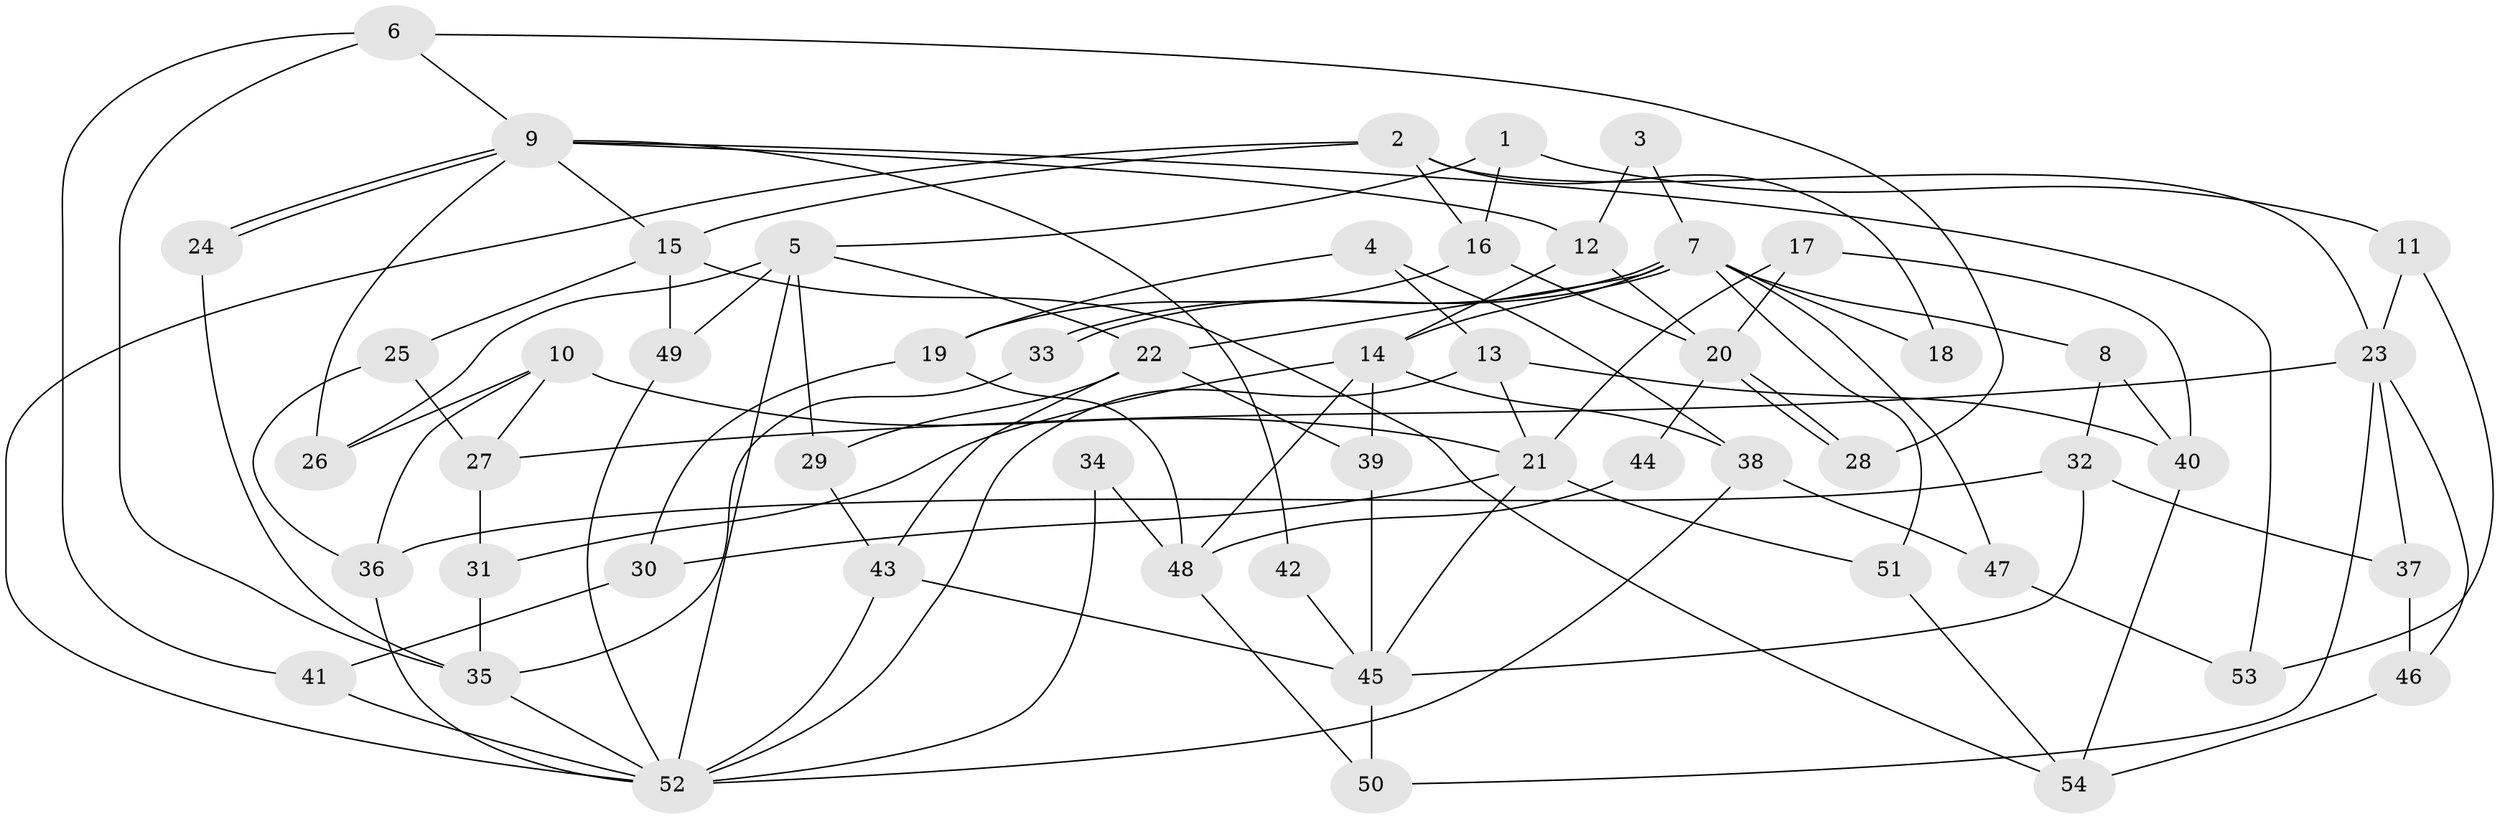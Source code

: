 // coarse degree distribution, {2: 0.18421052631578946, 8: 0.07894736842105263, 4: 0.23684210526315788, 7: 0.02631578947368421, 6: 0.07894736842105263, 5: 0.23684210526315788, 3: 0.13157894736842105, 9: 0.02631578947368421}
// Generated by graph-tools (version 1.1) at 2025/37/03/04/25 23:37:08]
// undirected, 54 vertices, 108 edges
graph export_dot {
  node [color=gray90,style=filled];
  1;
  2;
  3;
  4;
  5;
  6;
  7;
  8;
  9;
  10;
  11;
  12;
  13;
  14;
  15;
  16;
  17;
  18;
  19;
  20;
  21;
  22;
  23;
  24;
  25;
  26;
  27;
  28;
  29;
  30;
  31;
  32;
  33;
  34;
  35;
  36;
  37;
  38;
  39;
  40;
  41;
  42;
  43;
  44;
  45;
  46;
  47;
  48;
  49;
  50;
  51;
  52;
  53;
  54;
  1 -- 16;
  1 -- 5;
  1 -- 11;
  2 -- 52;
  2 -- 23;
  2 -- 15;
  2 -- 16;
  2 -- 18;
  3 -- 7;
  3 -- 12;
  4 -- 38;
  4 -- 19;
  4 -- 13;
  5 -- 49;
  5 -- 22;
  5 -- 26;
  5 -- 29;
  5 -- 52;
  6 -- 41;
  6 -- 9;
  6 -- 28;
  6 -- 35;
  7 -- 33;
  7 -- 33;
  7 -- 14;
  7 -- 8;
  7 -- 18;
  7 -- 22;
  7 -- 47;
  7 -- 51;
  8 -- 32;
  8 -- 40;
  9 -- 24;
  9 -- 24;
  9 -- 15;
  9 -- 12;
  9 -- 26;
  9 -- 42;
  9 -- 53;
  10 -- 26;
  10 -- 27;
  10 -- 21;
  10 -- 36;
  11 -- 23;
  11 -- 53;
  12 -- 20;
  12 -- 14;
  13 -- 21;
  13 -- 40;
  13 -- 52;
  14 -- 38;
  14 -- 31;
  14 -- 39;
  14 -- 48;
  15 -- 54;
  15 -- 25;
  15 -- 49;
  16 -- 20;
  16 -- 19;
  17 -- 21;
  17 -- 40;
  17 -- 20;
  19 -- 48;
  19 -- 30;
  20 -- 28;
  20 -- 28;
  20 -- 44;
  21 -- 45;
  21 -- 30;
  21 -- 51;
  22 -- 43;
  22 -- 29;
  22 -- 39;
  23 -- 37;
  23 -- 27;
  23 -- 46;
  23 -- 50;
  24 -- 35;
  25 -- 36;
  25 -- 27;
  27 -- 31;
  29 -- 43;
  30 -- 41;
  31 -- 35;
  32 -- 36;
  32 -- 45;
  32 -- 37;
  33 -- 35;
  34 -- 52;
  34 -- 48;
  35 -- 52;
  36 -- 52;
  37 -- 46;
  38 -- 52;
  38 -- 47;
  39 -- 45;
  40 -- 54;
  41 -- 52;
  42 -- 45;
  43 -- 52;
  43 -- 45;
  44 -- 48;
  45 -- 50;
  46 -- 54;
  47 -- 53;
  48 -- 50;
  49 -- 52;
  51 -- 54;
}
